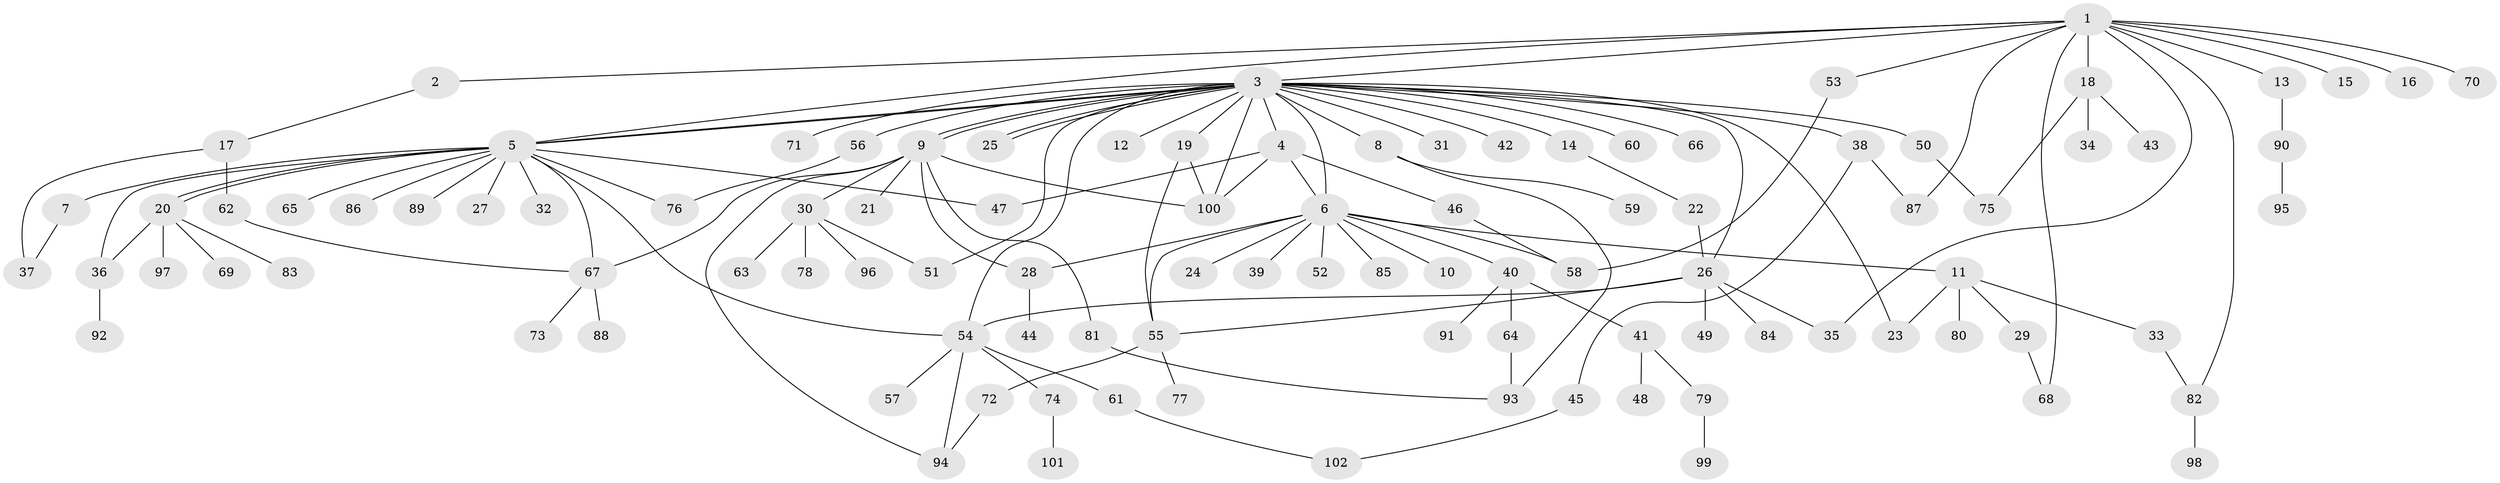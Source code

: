 // Generated by graph-tools (version 1.1) at 2025/11/02/27/25 16:11:15]
// undirected, 102 vertices, 136 edges
graph export_dot {
graph [start="1"]
  node [color=gray90,style=filled];
  1;
  2;
  3;
  4;
  5;
  6;
  7;
  8;
  9;
  10;
  11;
  12;
  13;
  14;
  15;
  16;
  17;
  18;
  19;
  20;
  21;
  22;
  23;
  24;
  25;
  26;
  27;
  28;
  29;
  30;
  31;
  32;
  33;
  34;
  35;
  36;
  37;
  38;
  39;
  40;
  41;
  42;
  43;
  44;
  45;
  46;
  47;
  48;
  49;
  50;
  51;
  52;
  53;
  54;
  55;
  56;
  57;
  58;
  59;
  60;
  61;
  62;
  63;
  64;
  65;
  66;
  67;
  68;
  69;
  70;
  71;
  72;
  73;
  74;
  75;
  76;
  77;
  78;
  79;
  80;
  81;
  82;
  83;
  84;
  85;
  86;
  87;
  88;
  89;
  90;
  91;
  92;
  93;
  94;
  95;
  96;
  97;
  98;
  99;
  100;
  101;
  102;
  1 -- 2;
  1 -- 3;
  1 -- 5;
  1 -- 13;
  1 -- 15;
  1 -- 16;
  1 -- 18;
  1 -- 35;
  1 -- 53;
  1 -- 68;
  1 -- 70;
  1 -- 82;
  1 -- 87;
  2 -- 17;
  3 -- 4;
  3 -- 5;
  3 -- 5;
  3 -- 6;
  3 -- 8;
  3 -- 9;
  3 -- 9;
  3 -- 12;
  3 -- 14;
  3 -- 19;
  3 -- 23;
  3 -- 25;
  3 -- 25;
  3 -- 26;
  3 -- 31;
  3 -- 38;
  3 -- 42;
  3 -- 50;
  3 -- 51;
  3 -- 54;
  3 -- 56;
  3 -- 60;
  3 -- 66;
  3 -- 71;
  3 -- 100;
  4 -- 6;
  4 -- 46;
  4 -- 47;
  4 -- 100;
  5 -- 7;
  5 -- 20;
  5 -- 20;
  5 -- 27;
  5 -- 32;
  5 -- 36;
  5 -- 47;
  5 -- 54;
  5 -- 65;
  5 -- 67;
  5 -- 76;
  5 -- 86;
  5 -- 89;
  6 -- 10;
  6 -- 11;
  6 -- 24;
  6 -- 28;
  6 -- 39;
  6 -- 40;
  6 -- 52;
  6 -- 55;
  6 -- 58;
  6 -- 85;
  7 -- 37;
  8 -- 59;
  8 -- 93;
  9 -- 21;
  9 -- 28;
  9 -- 30;
  9 -- 67;
  9 -- 81;
  9 -- 94;
  9 -- 100;
  11 -- 23;
  11 -- 29;
  11 -- 33;
  11 -- 80;
  13 -- 90;
  14 -- 22;
  17 -- 37;
  17 -- 62;
  18 -- 34;
  18 -- 43;
  18 -- 75;
  19 -- 55;
  19 -- 100;
  20 -- 36;
  20 -- 69;
  20 -- 83;
  20 -- 97;
  22 -- 26;
  26 -- 35;
  26 -- 49;
  26 -- 54;
  26 -- 55;
  26 -- 84;
  28 -- 44;
  29 -- 68;
  30 -- 51;
  30 -- 63;
  30 -- 78;
  30 -- 96;
  33 -- 82;
  36 -- 92;
  38 -- 45;
  38 -- 87;
  40 -- 41;
  40 -- 64;
  40 -- 91;
  41 -- 48;
  41 -- 79;
  45 -- 102;
  46 -- 58;
  50 -- 75;
  53 -- 58;
  54 -- 57;
  54 -- 61;
  54 -- 74;
  54 -- 94;
  55 -- 72;
  55 -- 77;
  56 -- 76;
  61 -- 102;
  62 -- 67;
  64 -- 93;
  67 -- 73;
  67 -- 88;
  72 -- 94;
  74 -- 101;
  79 -- 99;
  81 -- 93;
  82 -- 98;
  90 -- 95;
}
